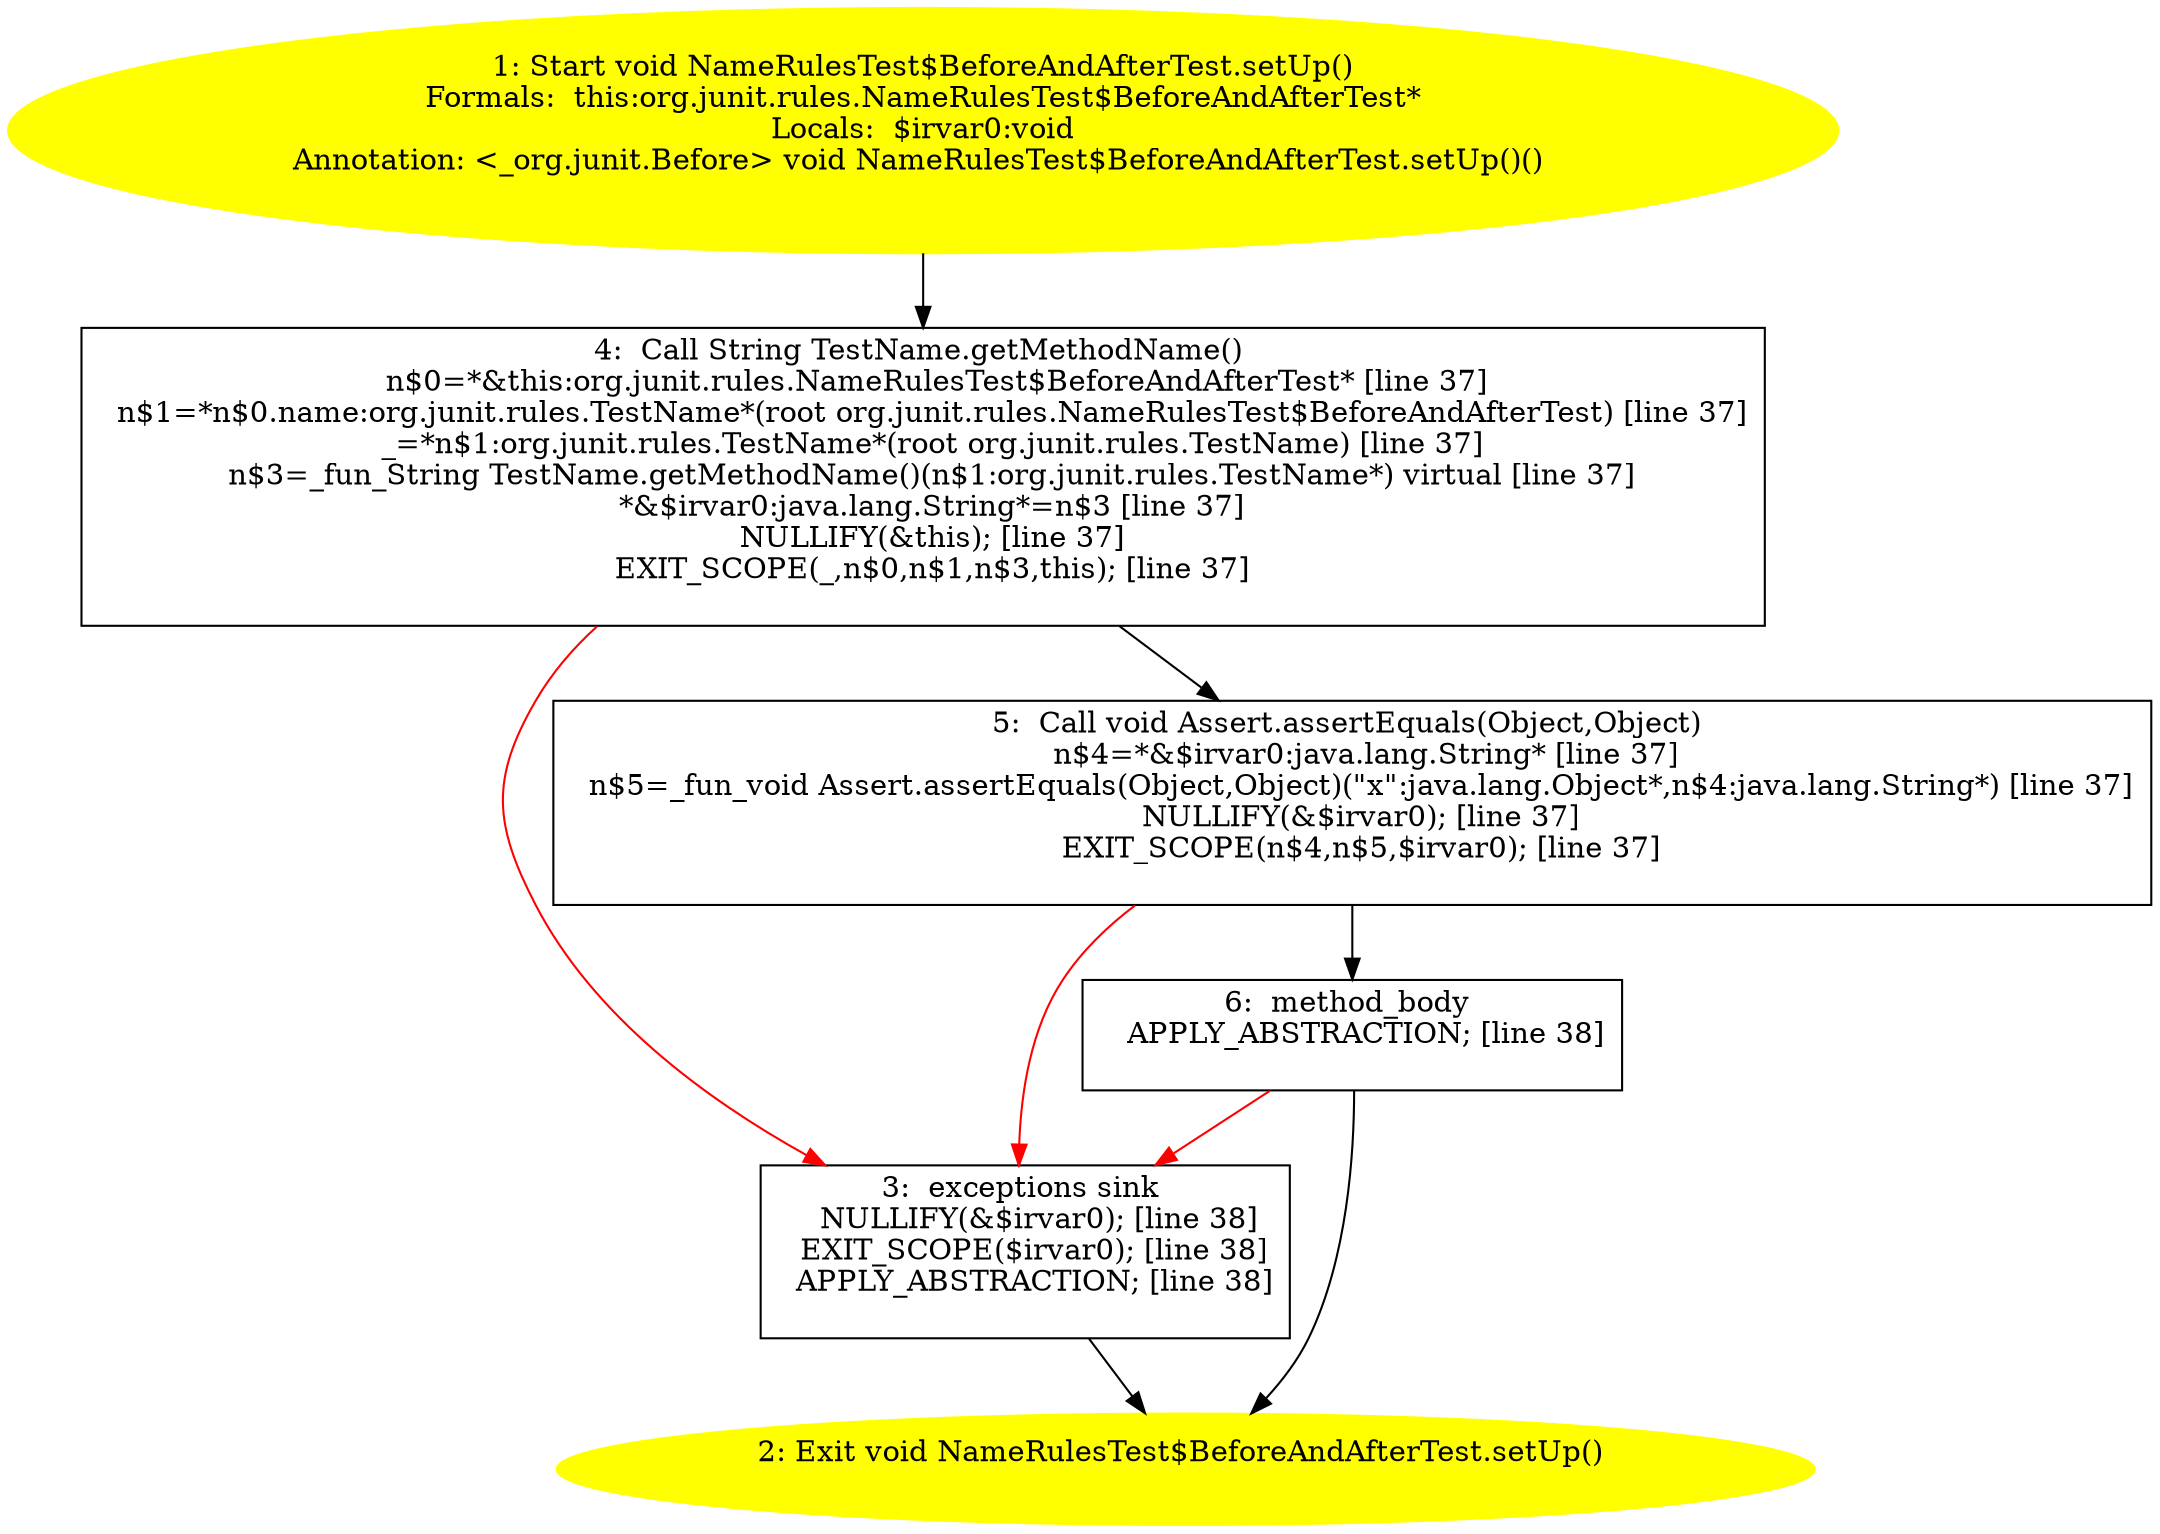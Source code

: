 /* @generated */
digraph cfg {
"org.junit.rules.NameRulesTest$BeforeAndAfterTest.setUp():void.4a644617c98f1491e55171edfe60ce2b_1" [label="1: Start void NameRulesTest$BeforeAndAfterTest.setUp()\nFormals:  this:org.junit.rules.NameRulesTest$BeforeAndAfterTest*\nLocals:  $irvar0:void\nAnnotation: <_org.junit.Before> void NameRulesTest$BeforeAndAfterTest.setUp()() \n  " color=yellow style=filled]
	

	 "org.junit.rules.NameRulesTest$BeforeAndAfterTest.setUp():void.4a644617c98f1491e55171edfe60ce2b_1" -> "org.junit.rules.NameRulesTest$BeforeAndAfterTest.setUp():void.4a644617c98f1491e55171edfe60ce2b_4" ;
"org.junit.rules.NameRulesTest$BeforeAndAfterTest.setUp():void.4a644617c98f1491e55171edfe60ce2b_2" [label="2: Exit void NameRulesTest$BeforeAndAfterTest.setUp() \n  " color=yellow style=filled]
	

"org.junit.rules.NameRulesTest$BeforeAndAfterTest.setUp():void.4a644617c98f1491e55171edfe60ce2b_3" [label="3:  exceptions sink \n   NULLIFY(&$irvar0); [line 38]\n  EXIT_SCOPE($irvar0); [line 38]\n  APPLY_ABSTRACTION; [line 38]\n " shape="box"]
	

	 "org.junit.rules.NameRulesTest$BeforeAndAfterTest.setUp():void.4a644617c98f1491e55171edfe60ce2b_3" -> "org.junit.rules.NameRulesTest$BeforeAndAfterTest.setUp():void.4a644617c98f1491e55171edfe60ce2b_2" ;
"org.junit.rules.NameRulesTest$BeforeAndAfterTest.setUp():void.4a644617c98f1491e55171edfe60ce2b_4" [label="4:  Call String TestName.getMethodName() \n   n$0=*&this:org.junit.rules.NameRulesTest$BeforeAndAfterTest* [line 37]\n  n$1=*n$0.name:org.junit.rules.TestName*(root org.junit.rules.NameRulesTest$BeforeAndAfterTest) [line 37]\n  _=*n$1:org.junit.rules.TestName*(root org.junit.rules.TestName) [line 37]\n  n$3=_fun_String TestName.getMethodName()(n$1:org.junit.rules.TestName*) virtual [line 37]\n  *&$irvar0:java.lang.String*=n$3 [line 37]\n  NULLIFY(&this); [line 37]\n  EXIT_SCOPE(_,n$0,n$1,n$3,this); [line 37]\n " shape="box"]
	

	 "org.junit.rules.NameRulesTest$BeforeAndAfterTest.setUp():void.4a644617c98f1491e55171edfe60ce2b_4" -> "org.junit.rules.NameRulesTest$BeforeAndAfterTest.setUp():void.4a644617c98f1491e55171edfe60ce2b_5" ;
	 "org.junit.rules.NameRulesTest$BeforeAndAfterTest.setUp():void.4a644617c98f1491e55171edfe60ce2b_4" -> "org.junit.rules.NameRulesTest$BeforeAndAfterTest.setUp():void.4a644617c98f1491e55171edfe60ce2b_3" [color="red" ];
"org.junit.rules.NameRulesTest$BeforeAndAfterTest.setUp():void.4a644617c98f1491e55171edfe60ce2b_5" [label="5:  Call void Assert.assertEquals(Object,Object) \n   n$4=*&$irvar0:java.lang.String* [line 37]\n  n$5=_fun_void Assert.assertEquals(Object,Object)(\"x\":java.lang.Object*,n$4:java.lang.String*) [line 37]\n  NULLIFY(&$irvar0); [line 37]\n  EXIT_SCOPE(n$4,n$5,$irvar0); [line 37]\n " shape="box"]
	

	 "org.junit.rules.NameRulesTest$BeforeAndAfterTest.setUp():void.4a644617c98f1491e55171edfe60ce2b_5" -> "org.junit.rules.NameRulesTest$BeforeAndAfterTest.setUp():void.4a644617c98f1491e55171edfe60ce2b_6" ;
	 "org.junit.rules.NameRulesTest$BeforeAndAfterTest.setUp():void.4a644617c98f1491e55171edfe60ce2b_5" -> "org.junit.rules.NameRulesTest$BeforeAndAfterTest.setUp():void.4a644617c98f1491e55171edfe60ce2b_3" [color="red" ];
"org.junit.rules.NameRulesTest$BeforeAndAfterTest.setUp():void.4a644617c98f1491e55171edfe60ce2b_6" [label="6:  method_body \n   APPLY_ABSTRACTION; [line 38]\n " shape="box"]
	

	 "org.junit.rules.NameRulesTest$BeforeAndAfterTest.setUp():void.4a644617c98f1491e55171edfe60ce2b_6" -> "org.junit.rules.NameRulesTest$BeforeAndAfterTest.setUp():void.4a644617c98f1491e55171edfe60ce2b_2" ;
	 "org.junit.rules.NameRulesTest$BeforeAndAfterTest.setUp():void.4a644617c98f1491e55171edfe60ce2b_6" -> "org.junit.rules.NameRulesTest$BeforeAndAfterTest.setUp():void.4a644617c98f1491e55171edfe60ce2b_3" [color="red" ];
}
